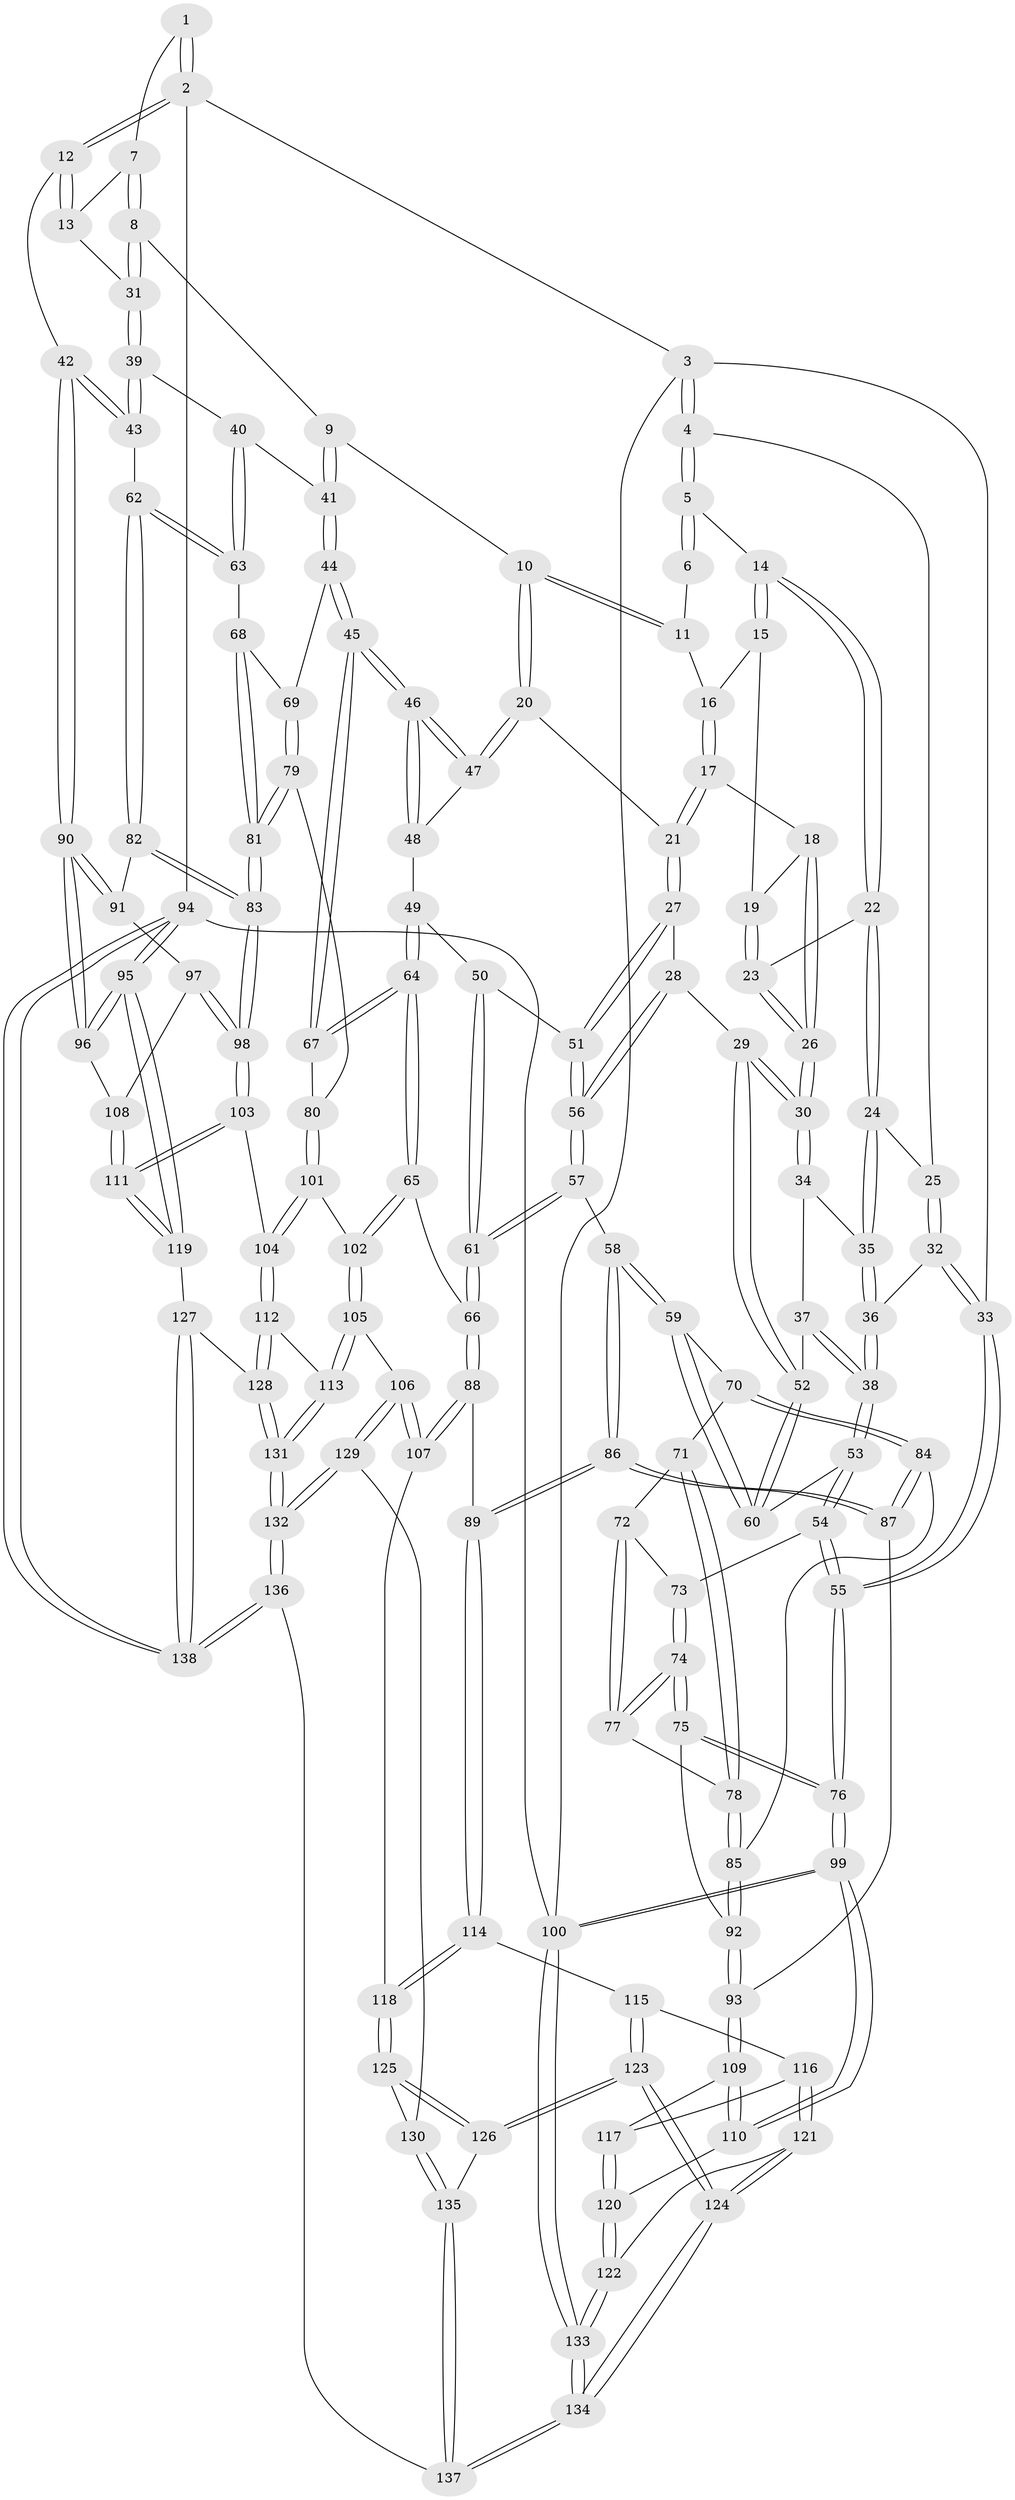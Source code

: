 // Generated by graph-tools (version 1.1) at 2025/27/03/09/25 03:27:17]
// undirected, 138 vertices, 342 edges
graph export_dot {
graph [start="1"]
  node [color=gray90,style=filled];
  1 [pos="+0.8928624555509508+0"];
  2 [pos="+1+0"];
  3 [pos="+0+0"];
  4 [pos="+0+0"];
  5 [pos="+0.056911428606730645+0"];
  6 [pos="+0.536812319349402+0"];
  7 [pos="+0.857131787331455+0"];
  8 [pos="+0.7694081595995441+0.14405067304496538"];
  9 [pos="+0.6981092734184758+0.16921334842743072"];
  10 [pos="+0.6477729395364267+0.17153910286980759"];
  11 [pos="+0.5321134193297662+0"];
  12 [pos="+1+0.037592222166728174"];
  13 [pos="+0.9519411647297986+0.12521649830930384"];
  14 [pos="+0.2026724690736067+0"];
  15 [pos="+0.3515305139456734+0.0438612297074577"];
  16 [pos="+0.46203693937865553+0.0035470254651404115"];
  17 [pos="+0.43720541885290215+0.11205086875684746"];
  18 [pos="+0.38447817616683444+0.10436475465333467"];
  19 [pos="+0.3511130687154257+0.08272421654827891"];
  20 [pos="+0.6190131842432464+0.1981306870656496"];
  21 [pos="+0.46698229898925625+0.21909307859627397"];
  22 [pos="+0.2203578386360232+0.028414218851857666"];
  23 [pos="+0.26030455233172434+0.13177454096261895"];
  24 [pos="+0.12711640815712802+0.1719970999103081"];
  25 [pos="+0.08267248675234326+0.1442600614763194"];
  26 [pos="+0.2656011116831233+0.20140639554144918"];
  27 [pos="+0.45420208761634806+0.23086330897513196"];
  28 [pos="+0.29671009540213034+0.24017114525394087"];
  29 [pos="+0.2742807843939832+0.23729325944720372"];
  30 [pos="+0.26457334466008203+0.22158279938068448"];
  31 [pos="+0.8738333990046835+0.20185502348619516"];
  32 [pos="+0.004740569010103931+0.22586930184830803"];
  33 [pos="+0+0.21084490177970072"];
  34 [pos="+0.19760078122094357+0.20942854115377196"];
  35 [pos="+0.15587249875465228+0.19849487738317903"];
  36 [pos="+0.06625053653566618+0.28442878121208487"];
  37 [pos="+0.10686877384310266+0.3047704409406991"];
  38 [pos="+0.07685982349582728+0.3195591468741229"];
  39 [pos="+0.8810414130081118+0.21563045398021785"];
  40 [pos="+0.8038338176660704+0.3536235163319111"];
  41 [pos="+0.7716418766440116+0.3559410542891755"];
  42 [pos="+1+0.3056616586290804"];
  43 [pos="+0.9980634812524746+0.30821748569783136"];
  44 [pos="+0.7539918183842799+0.37035623547394037"];
  45 [pos="+0.6958933117705983+0.39416916333530344"];
  46 [pos="+0.6907806673765672+0.3885527248083817"];
  47 [pos="+0.6205637893363898+0.22833049925995075"];
  48 [pos="+0.5714913779345278+0.3692202811574099"];
  49 [pos="+0.5680155413192067+0.3726470541898239"];
  50 [pos="+0.479216848716048+0.33834726071092985"];
  51 [pos="+0.4564742813479529+0.2682243639739986"];
  52 [pos="+0.2678472496993555+0.25294160693108725"];
  53 [pos="+0.076988187808608+0.3459613971248513"];
  54 [pos="+0.07630000053489863+0.3476224290162317"];
  55 [pos="+0+0.3682104718549972"];
  56 [pos="+0.37958397728601145+0.3785213991639093"];
  57 [pos="+0.37829659604056487+0.39967408380304453"];
  58 [pos="+0.30050414321649954+0.4246768737022286"];
  59 [pos="+0.2504470093374355+0.38362172069393247"];
  60 [pos="+0.24632559899611842+0.3318814358920431"];
  61 [pos="+0.45018547031648515+0.43799821098669006"];
  62 [pos="+0.9047428790507007+0.4143602414647594"];
  63 [pos="+0.8698309724329186+0.40371337418145925"];
  64 [pos="+0.5542304901760078+0.4998806990317815"];
  65 [pos="+0.5327045233994048+0.5198084554509339"];
  66 [pos="+0.4877349500962189+0.5195317460705299"];
  67 [pos="+0.6774200825279483+0.46237505886068614"];
  68 [pos="+0.8199369987200719+0.44058778539041993"];
  69 [pos="+0.7856028360198042+0.4450820459970912"];
  70 [pos="+0.22092881749649398+0.4076198257610735"];
  71 [pos="+0.1982969785455226+0.40978330758080145"];
  72 [pos="+0.0952957955261199+0.39599917082496666"];
  73 [pos="+0.07957971451292632+0.36826494243626445"];
  74 [pos="+0+0.4729356156247712"];
  75 [pos="+0+0.5123382735167488"];
  76 [pos="+0+0.5420732333229056"];
  77 [pos="+0.09625197609524697+0.44272805638906876"];
  78 [pos="+0.11104238451369872+0.4848065391708297"];
  79 [pos="+0.7458483844276543+0.5242960053386536"];
  80 [pos="+0.7426346385886632+0.5235273926723307"];
  81 [pos="+0.8033368344697124+0.5570474145691344"];
  82 [pos="+0.91914941625029+0.49866481420399933"];
  83 [pos="+0.8259501135538359+0.5743392247780625"];
  84 [pos="+0.20988187442716355+0.4457307641970014"];
  85 [pos="+0.1134233250236974+0.5020194008949189"];
  86 [pos="+0.32764255341850795+0.5950591713599922"];
  87 [pos="+0.21789498503094396+0.5898796699775783"];
  88 [pos="+0.37620381719348606+0.6012696850351221"];
  89 [pos="+0.3454310146803585+0.6050421230769795"];
  90 [pos="+1+0.5531664496320493"];
  91 [pos="+0.9503181690925389+0.5105327230271957"];
  92 [pos="+0.11160377654455779+0.526397591325671"];
  93 [pos="+0.1635793030149345+0.6022174664537683"];
  94 [pos="+1+1"];
  95 [pos="+1+1"];
  96 [pos="+1+0.5792201547252765"];
  97 [pos="+0.9503095854112161+0.6229175913296187"];
  98 [pos="+0.8290932835250336+0.6261639629854355"];
  99 [pos="+0+0.6938606337890701"];
  100 [pos="+0+1"];
  101 [pos="+0.6594921800135847+0.6097377080148614"];
  102 [pos="+0.5949691682864906+0.609907681383782"];
  103 [pos="+0.8046120117469668+0.7370276306171446"];
  104 [pos="+0.7981045115315684+0.7373901311431508"];
  105 [pos="+0.5704141632928013+0.7706923137119881"];
  106 [pos="+0.5637786558069192+0.7703623986436365"];
  107 [pos="+0.5006267239050987+0.742313571868063"];
  108 [pos="+0.9821536091625873+0.6400744992050087"];
  109 [pos="+0.11396260603677659+0.6736601946618953"];
  110 [pos="+0+0.7259646437396288"];
  111 [pos="+0.8810960021620483+0.8050623070916162"];
  112 [pos="+0.6724385216551173+0.7838823078291455"];
  113 [pos="+0.5869799475569398+0.7830514928526453"];
  114 [pos="+0.30672098666685776+0.7818876741487701"];
  115 [pos="+0.29997188822280174+0.7849060254254279"];
  116 [pos="+0.22680318292619922+0.787529258591112"];
  117 [pos="+0.20917617487383527+0.7724580081691838"];
  118 [pos="+0.3535452391074505+0.8117194125737847"];
  119 [pos="+0.9296871029974456+0.870960982139036"];
  120 [pos="+0.06760383598544843+0.8296740142880725"];
  121 [pos="+0.1632111817092358+0.8784482290780529"];
  122 [pos="+0.09038673998391397+0.8699071357250384"];
  123 [pos="+0.2574452171694+0.9516248245817617"];
  124 [pos="+0.23234836675852016+0.9765759650680825"];
  125 [pos="+0.38255178710157345+0.860581339935302"];
  126 [pos="+0.326344310072018+0.9304972376484515"];
  127 [pos="+0.7694623716690328+0.9336108884941904"];
  128 [pos="+0.7064996916729924+0.9209446872883785"];
  129 [pos="+0.4274560523818505+0.8870961681509044"];
  130 [pos="+0.4273778177344449+0.8870794657927863"];
  131 [pos="+0.572122288681157+1"];
  132 [pos="+0.5589810290468291+1"];
  133 [pos="+0+1"];
  134 [pos="+0.19583359837827183+1"];
  135 [pos="+0.375004306110196+0.9687409771531971"];
  136 [pos="+0.5516570670356659+1"];
  137 [pos="+0.4205553720260467+1"];
  138 [pos="+0.6529854000378675+1"];
  1 -- 2;
  1 -- 2;
  1 -- 7;
  2 -- 3;
  2 -- 12;
  2 -- 12;
  2 -- 94;
  3 -- 4;
  3 -- 4;
  3 -- 33;
  3 -- 100;
  4 -- 5;
  4 -- 5;
  4 -- 25;
  5 -- 6;
  5 -- 6;
  5 -- 14;
  6 -- 11;
  7 -- 8;
  7 -- 8;
  7 -- 13;
  8 -- 9;
  8 -- 31;
  8 -- 31;
  9 -- 10;
  9 -- 41;
  9 -- 41;
  10 -- 11;
  10 -- 11;
  10 -- 20;
  10 -- 20;
  11 -- 16;
  12 -- 13;
  12 -- 13;
  12 -- 42;
  13 -- 31;
  14 -- 15;
  14 -- 15;
  14 -- 22;
  14 -- 22;
  15 -- 16;
  15 -- 19;
  16 -- 17;
  16 -- 17;
  17 -- 18;
  17 -- 21;
  17 -- 21;
  18 -- 19;
  18 -- 26;
  18 -- 26;
  19 -- 23;
  19 -- 23;
  20 -- 21;
  20 -- 47;
  20 -- 47;
  21 -- 27;
  21 -- 27;
  22 -- 23;
  22 -- 24;
  22 -- 24;
  23 -- 26;
  23 -- 26;
  24 -- 25;
  24 -- 35;
  24 -- 35;
  25 -- 32;
  25 -- 32;
  26 -- 30;
  26 -- 30;
  27 -- 28;
  27 -- 51;
  27 -- 51;
  28 -- 29;
  28 -- 56;
  28 -- 56;
  29 -- 30;
  29 -- 30;
  29 -- 52;
  29 -- 52;
  30 -- 34;
  30 -- 34;
  31 -- 39;
  31 -- 39;
  32 -- 33;
  32 -- 33;
  32 -- 36;
  33 -- 55;
  33 -- 55;
  34 -- 35;
  34 -- 37;
  35 -- 36;
  35 -- 36;
  36 -- 38;
  36 -- 38;
  37 -- 38;
  37 -- 38;
  37 -- 52;
  38 -- 53;
  38 -- 53;
  39 -- 40;
  39 -- 43;
  39 -- 43;
  40 -- 41;
  40 -- 63;
  40 -- 63;
  41 -- 44;
  41 -- 44;
  42 -- 43;
  42 -- 43;
  42 -- 90;
  42 -- 90;
  43 -- 62;
  44 -- 45;
  44 -- 45;
  44 -- 69;
  45 -- 46;
  45 -- 46;
  45 -- 67;
  45 -- 67;
  46 -- 47;
  46 -- 47;
  46 -- 48;
  46 -- 48;
  47 -- 48;
  48 -- 49;
  49 -- 50;
  49 -- 64;
  49 -- 64;
  50 -- 51;
  50 -- 61;
  50 -- 61;
  51 -- 56;
  51 -- 56;
  52 -- 60;
  52 -- 60;
  53 -- 54;
  53 -- 54;
  53 -- 60;
  54 -- 55;
  54 -- 55;
  54 -- 73;
  55 -- 76;
  55 -- 76;
  56 -- 57;
  56 -- 57;
  57 -- 58;
  57 -- 61;
  57 -- 61;
  58 -- 59;
  58 -- 59;
  58 -- 86;
  58 -- 86;
  59 -- 60;
  59 -- 60;
  59 -- 70;
  61 -- 66;
  61 -- 66;
  62 -- 63;
  62 -- 63;
  62 -- 82;
  62 -- 82;
  63 -- 68;
  64 -- 65;
  64 -- 65;
  64 -- 67;
  64 -- 67;
  65 -- 66;
  65 -- 102;
  65 -- 102;
  66 -- 88;
  66 -- 88;
  67 -- 80;
  68 -- 69;
  68 -- 81;
  68 -- 81;
  69 -- 79;
  69 -- 79;
  70 -- 71;
  70 -- 84;
  70 -- 84;
  71 -- 72;
  71 -- 78;
  71 -- 78;
  72 -- 73;
  72 -- 77;
  72 -- 77;
  73 -- 74;
  73 -- 74;
  74 -- 75;
  74 -- 75;
  74 -- 77;
  74 -- 77;
  75 -- 76;
  75 -- 76;
  75 -- 92;
  76 -- 99;
  76 -- 99;
  77 -- 78;
  78 -- 85;
  78 -- 85;
  79 -- 80;
  79 -- 81;
  79 -- 81;
  80 -- 101;
  80 -- 101;
  81 -- 83;
  81 -- 83;
  82 -- 83;
  82 -- 83;
  82 -- 91;
  83 -- 98;
  83 -- 98;
  84 -- 85;
  84 -- 87;
  84 -- 87;
  85 -- 92;
  85 -- 92;
  86 -- 87;
  86 -- 87;
  86 -- 89;
  86 -- 89;
  87 -- 93;
  88 -- 89;
  88 -- 107;
  88 -- 107;
  89 -- 114;
  89 -- 114;
  90 -- 91;
  90 -- 91;
  90 -- 96;
  90 -- 96;
  91 -- 97;
  92 -- 93;
  92 -- 93;
  93 -- 109;
  93 -- 109;
  94 -- 95;
  94 -- 95;
  94 -- 138;
  94 -- 138;
  94 -- 100;
  95 -- 96;
  95 -- 96;
  95 -- 119;
  95 -- 119;
  96 -- 108;
  97 -- 98;
  97 -- 98;
  97 -- 108;
  98 -- 103;
  98 -- 103;
  99 -- 100;
  99 -- 100;
  99 -- 110;
  99 -- 110;
  100 -- 133;
  100 -- 133;
  101 -- 102;
  101 -- 104;
  101 -- 104;
  102 -- 105;
  102 -- 105;
  103 -- 104;
  103 -- 111;
  103 -- 111;
  104 -- 112;
  104 -- 112;
  105 -- 106;
  105 -- 113;
  105 -- 113;
  106 -- 107;
  106 -- 107;
  106 -- 129;
  106 -- 129;
  107 -- 118;
  108 -- 111;
  108 -- 111;
  109 -- 110;
  109 -- 110;
  109 -- 117;
  110 -- 120;
  111 -- 119;
  111 -- 119;
  112 -- 113;
  112 -- 128;
  112 -- 128;
  113 -- 131;
  113 -- 131;
  114 -- 115;
  114 -- 118;
  114 -- 118;
  115 -- 116;
  115 -- 123;
  115 -- 123;
  116 -- 117;
  116 -- 121;
  116 -- 121;
  117 -- 120;
  117 -- 120;
  118 -- 125;
  118 -- 125;
  119 -- 127;
  120 -- 122;
  120 -- 122;
  121 -- 122;
  121 -- 124;
  121 -- 124;
  122 -- 133;
  122 -- 133;
  123 -- 124;
  123 -- 124;
  123 -- 126;
  123 -- 126;
  124 -- 134;
  124 -- 134;
  125 -- 126;
  125 -- 126;
  125 -- 130;
  126 -- 135;
  127 -- 128;
  127 -- 138;
  127 -- 138;
  128 -- 131;
  128 -- 131;
  129 -- 130;
  129 -- 132;
  129 -- 132;
  130 -- 135;
  130 -- 135;
  131 -- 132;
  131 -- 132;
  132 -- 136;
  132 -- 136;
  133 -- 134;
  133 -- 134;
  134 -- 137;
  134 -- 137;
  135 -- 137;
  135 -- 137;
  136 -- 137;
  136 -- 138;
  136 -- 138;
}
